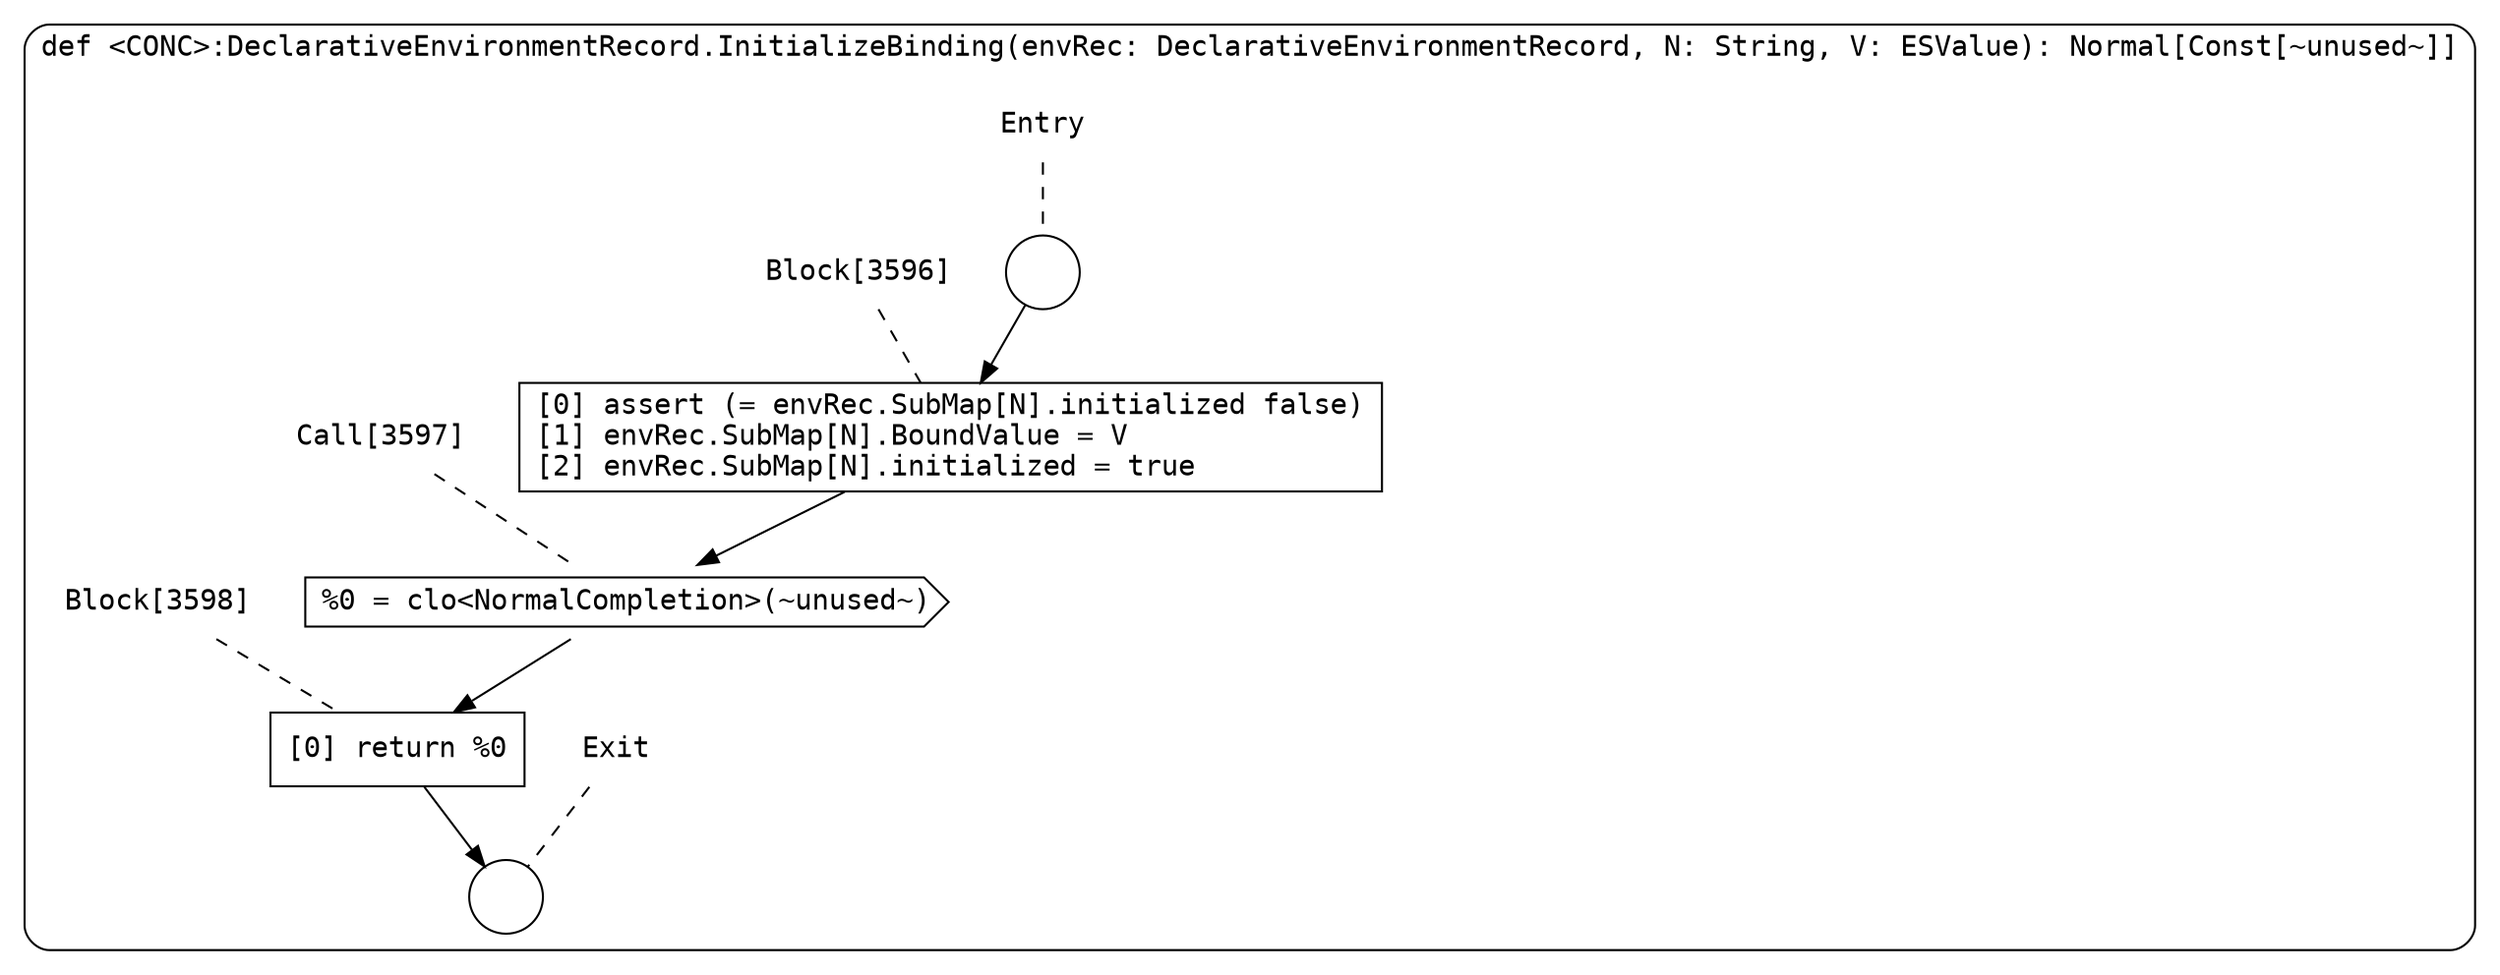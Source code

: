 digraph {
  graph [fontname = "Consolas"]
  node [fontname = "Consolas"]
  edge [fontname = "Consolas"]
  subgraph cluster977 {
    label = "def <CONC>:DeclarativeEnvironmentRecord.InitializeBinding(envRec: DeclarativeEnvironmentRecord, N: String, V: ESValue): Normal[Const[~unused~]]"
    style = rounded
    cluster977_entry_name [shape=none, label=<<font color="black">Entry</font>>]
    cluster977_entry_name -> cluster977_entry [arrowhead=none, color="black", style=dashed]
    cluster977_entry [shape=circle label=" " color="black" fillcolor="white" style=filled]
    cluster977_entry -> node3596 [color="black"]
    cluster977_exit_name [shape=none, label=<<font color="black">Exit</font>>]
    cluster977_exit_name -> cluster977_exit [arrowhead=none, color="black", style=dashed]
    cluster977_exit [shape=circle label=" " color="black" fillcolor="white" style=filled]
    node3596_name [shape=none, label=<<font color="black">Block[3596]</font>>]
    node3596_name -> node3596 [arrowhead=none, color="black", style=dashed]
    node3596 [shape=box, label=<<font color="black">[0] assert (= envRec.SubMap[N].initialized false)<BR ALIGN="LEFT"/>[1] envRec.SubMap[N].BoundValue = V<BR ALIGN="LEFT"/>[2] envRec.SubMap[N].initialized = true<BR ALIGN="LEFT"/></font>> color="black" fillcolor="white", style=filled]
    node3596 -> node3597 [color="black"]
    node3597_name [shape=none, label=<<font color="black">Call[3597]</font>>]
    node3597_name -> node3597 [arrowhead=none, color="black", style=dashed]
    node3597 [shape=cds, label=<<font color="black">%0 = clo&lt;NormalCompletion&gt;(~unused~)</font>> color="black" fillcolor="white", style=filled]
    node3597 -> node3598 [color="black"]
    node3598_name [shape=none, label=<<font color="black">Block[3598]</font>>]
    node3598_name -> node3598 [arrowhead=none, color="black", style=dashed]
    node3598 [shape=box, label=<<font color="black">[0] return %0<BR ALIGN="LEFT"/></font>> color="black" fillcolor="white", style=filled]
    node3598 -> cluster977_exit [color="black"]
  }
}